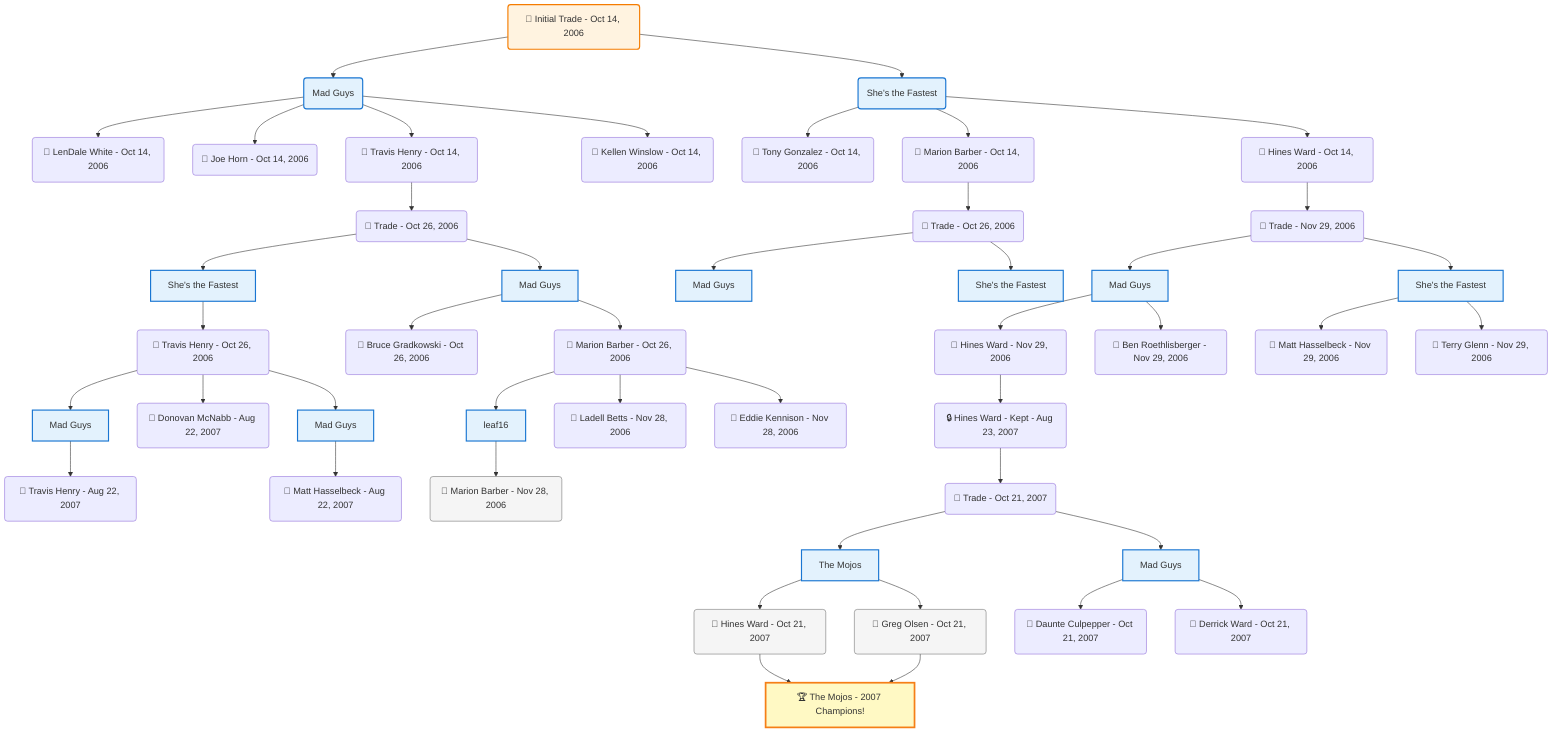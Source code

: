 flowchart TD

    TRADE_MAIN("🔄 Initial Trade - Oct 14, 2006")
    TEAM_1("Mad Guys")
    TEAM_2("She's the Fastest")
    NODE_f2a49ad0-9bef-4fd1-94ed-61651a84658b("🔄 LenDale White - Oct 14, 2006")
    NODE_318494ea-3c4e-4311-aae1-6262e1d62dd2("🔄 Tony Gonzalez - Oct 14, 2006")
    NODE_2d5e163c-cf82-4f0c-b2b0-928482ea4ad2("🔄 Joe Horn - Oct 14, 2006")
    NODE_282956be-e712-4df6-843a-9d92485c0ae4("🔄 Travis Henry - Oct 14, 2006")
    TRADE_5d3bc4a9-4882-4228-a856-7e54ae8aafc2_3("🔄 Trade - Oct 26, 2006")
    TEAM_4449259f-64af-44fd-9235-1facc0926234_4["She's the Fastest"]
    NODE_6372070f-eeba-4284-a58b-94618802e524("🔄 Travis Henry - Oct 26, 2006")
    TEAM_f5908944-6efd-40eb-af54-6c53004e0e2f_5["Mad Guys"]
    NODE_5040ed8f-9252-42e7-8404-b38608ad1d57("🔄 Travis Henry - Aug 22, 2007")
    NODE_785862b2-4564-4496-aacf-45ba6c83093f("🔄 Donovan McNabb - Aug 22, 2007")
    TEAM_f5908944-6efd-40eb-af54-6c53004e0e2f_6["Mad Guys"]
    NODE_06b4815b-97ba-4f51-8303-f5cfed55f7a3("🔄 Matt Hasselbeck - Aug 22, 2007")
    TEAM_f5908944-6efd-40eb-af54-6c53004e0e2f_7["Mad Guys"]
    NODE_48b9675f-7bae-44b9-a520-04d629791a34("🔄 Bruce Gradkowski - Oct 26, 2006")
    NODE_1977b820-e794-4826-a87e-c7ab3bffeb05("🔄 Marion Barber - Oct 26, 2006")
    TEAM_66fb98f4-89a7-45f9-893a-b41d71e6249d_8["leaf16"]
    NODE_1c0c4315-20d2-4d11-879e-89a97c598c0a("🔄 Marion Barber - Nov 28, 2006")
    NODE_df70a1a9-92be-4bc3-9bed-00ac89e4cce6("🔄 Ladell Betts - Nov 28, 2006")
    NODE_b01ecd75-3eab-4076-9ac4-9855534a2fe8("🔄 Eddie Kennison - Nov 28, 2006")
    NODE_226cc31f-fa1b-4444-9edd-d799c92a88af("🔄 Kellen Winslow - Oct 14, 2006")
    NODE_76fc29b7-369e-4798-8eac-eaa63e814539("🔄 Marion Barber - Oct 14, 2006")
    TRADE_5d3bc4a9-4882-4228-a856-7e54ae8aafc2_9("🔄 Trade - Oct 26, 2006")
    TEAM_f5908944-6efd-40eb-af54-6c53004e0e2f_10["Mad Guys"]
    TEAM_4449259f-64af-44fd-9235-1facc0926234_11["She's the Fastest"]
    NODE_fd2f47c1-8ed6-4c4d-92c5-fa95074e6f3b("🔄 Hines Ward - Oct 14, 2006")
    TRADE_06fb8c3a-33af-4b79-ab48-d50c700a376b_12("🔄 Trade - Nov 29, 2006")
    TEAM_f5908944-6efd-40eb-af54-6c53004e0e2f_13["Mad Guys"]
    NODE_bdd103d9-e937-4bd8-b04e-546096a292a3("🔄 Hines Ward - Nov 29, 2006")
    NODE_6dc4042b-a2e1-40c6-8e03-38e6cf033431("🔒 Hines Ward - Kept - Aug 23, 2007")
    TRADE_b250236a-2382-4234-a042-2fa84a81b06a_14("🔄 Trade - Oct 21, 2007")
    TEAM_bbe2d0ad-54cf-4c22-be82-b2a5f262a157_15["The Mojos"]
    NODE_a7ed07a6-5420-4b99-8ae3-52ac5f26f613("🔄 Hines Ward - Oct 21, 2007")
    CHAMP_bbe2d0ad-54cf-4c22-be82-b2a5f262a157_2007["🏆 The Mojos - 2007 Champions!"]
    NODE_d004e552-ba1f-4f47-9539-624fc836fe72("🔄 Greg Olsen - Oct 21, 2007")
    TEAM_f5908944-6efd-40eb-af54-6c53004e0e2f_16["Mad Guys"]
    NODE_cff5655f-ac9d-487f-8ed1-92e3214e7365("🔄 Daunte Culpepper - Oct 21, 2007")
    NODE_81120f5b-22bd-47e9-ab35-f04a90bb4058("🔄 Derrick Ward - Oct 21, 2007")
    NODE_58f26ffa-7c76-48c0-a511-e4ad4db00d53("🔄 Ben Roethlisberger - Nov 29, 2006")
    TEAM_4449259f-64af-44fd-9235-1facc0926234_17["She's the Fastest"]
    NODE_ba802b4a-92bf-43a5-ba4e-92405ba533ed("🔄 Matt Hasselbeck - Nov 29, 2006")
    NODE_26eb6b05-5762-4b25-8cba-d62d74e4bc48("🔄 Terry Glenn - Nov 29, 2006")

    TRADE_MAIN --> TEAM_1
    TRADE_MAIN --> TEAM_2
    TEAM_1 --> NODE_f2a49ad0-9bef-4fd1-94ed-61651a84658b
    TEAM_2 --> NODE_318494ea-3c4e-4311-aae1-6262e1d62dd2
    TEAM_1 --> NODE_2d5e163c-cf82-4f0c-b2b0-928482ea4ad2
    TEAM_1 --> NODE_282956be-e712-4df6-843a-9d92485c0ae4
    NODE_282956be-e712-4df6-843a-9d92485c0ae4 --> TRADE_5d3bc4a9-4882-4228-a856-7e54ae8aafc2_3
    TRADE_5d3bc4a9-4882-4228-a856-7e54ae8aafc2_3 --> TEAM_4449259f-64af-44fd-9235-1facc0926234_4
    TEAM_4449259f-64af-44fd-9235-1facc0926234_4 --> NODE_6372070f-eeba-4284-a58b-94618802e524
    NODE_6372070f-eeba-4284-a58b-94618802e524 --> TEAM_f5908944-6efd-40eb-af54-6c53004e0e2f_5
    TEAM_f5908944-6efd-40eb-af54-6c53004e0e2f_5 --> NODE_5040ed8f-9252-42e7-8404-b38608ad1d57
    NODE_6372070f-eeba-4284-a58b-94618802e524 --> NODE_785862b2-4564-4496-aacf-45ba6c83093f
    NODE_6372070f-eeba-4284-a58b-94618802e524 --> TEAM_f5908944-6efd-40eb-af54-6c53004e0e2f_6
    TEAM_f5908944-6efd-40eb-af54-6c53004e0e2f_6 --> NODE_06b4815b-97ba-4f51-8303-f5cfed55f7a3
    TRADE_5d3bc4a9-4882-4228-a856-7e54ae8aafc2_3 --> TEAM_f5908944-6efd-40eb-af54-6c53004e0e2f_7
    TEAM_f5908944-6efd-40eb-af54-6c53004e0e2f_7 --> NODE_48b9675f-7bae-44b9-a520-04d629791a34
    TEAM_f5908944-6efd-40eb-af54-6c53004e0e2f_7 --> NODE_1977b820-e794-4826-a87e-c7ab3bffeb05
    NODE_1977b820-e794-4826-a87e-c7ab3bffeb05 --> TEAM_66fb98f4-89a7-45f9-893a-b41d71e6249d_8
    TEAM_66fb98f4-89a7-45f9-893a-b41d71e6249d_8 --> NODE_1c0c4315-20d2-4d11-879e-89a97c598c0a
    NODE_1977b820-e794-4826-a87e-c7ab3bffeb05 --> NODE_df70a1a9-92be-4bc3-9bed-00ac89e4cce6
    NODE_1977b820-e794-4826-a87e-c7ab3bffeb05 --> NODE_b01ecd75-3eab-4076-9ac4-9855534a2fe8
    TEAM_1 --> NODE_226cc31f-fa1b-4444-9edd-d799c92a88af
    TEAM_2 --> NODE_76fc29b7-369e-4798-8eac-eaa63e814539
    NODE_76fc29b7-369e-4798-8eac-eaa63e814539 --> TRADE_5d3bc4a9-4882-4228-a856-7e54ae8aafc2_9
    TRADE_5d3bc4a9-4882-4228-a856-7e54ae8aafc2_9 --> TEAM_f5908944-6efd-40eb-af54-6c53004e0e2f_10
    TRADE_5d3bc4a9-4882-4228-a856-7e54ae8aafc2_9 --> TEAM_4449259f-64af-44fd-9235-1facc0926234_11
    TEAM_2 --> NODE_fd2f47c1-8ed6-4c4d-92c5-fa95074e6f3b
    NODE_fd2f47c1-8ed6-4c4d-92c5-fa95074e6f3b --> TRADE_06fb8c3a-33af-4b79-ab48-d50c700a376b_12
    TRADE_06fb8c3a-33af-4b79-ab48-d50c700a376b_12 --> TEAM_f5908944-6efd-40eb-af54-6c53004e0e2f_13
    TEAM_f5908944-6efd-40eb-af54-6c53004e0e2f_13 --> NODE_bdd103d9-e937-4bd8-b04e-546096a292a3
    NODE_bdd103d9-e937-4bd8-b04e-546096a292a3 --> NODE_6dc4042b-a2e1-40c6-8e03-38e6cf033431
    NODE_6dc4042b-a2e1-40c6-8e03-38e6cf033431 --> TRADE_b250236a-2382-4234-a042-2fa84a81b06a_14
    TRADE_b250236a-2382-4234-a042-2fa84a81b06a_14 --> TEAM_bbe2d0ad-54cf-4c22-be82-b2a5f262a157_15
    TEAM_bbe2d0ad-54cf-4c22-be82-b2a5f262a157_15 --> NODE_a7ed07a6-5420-4b99-8ae3-52ac5f26f613
    NODE_a7ed07a6-5420-4b99-8ae3-52ac5f26f613 --> CHAMP_bbe2d0ad-54cf-4c22-be82-b2a5f262a157_2007
    TEAM_bbe2d0ad-54cf-4c22-be82-b2a5f262a157_15 --> NODE_d004e552-ba1f-4f47-9539-624fc836fe72
    NODE_d004e552-ba1f-4f47-9539-624fc836fe72 --> CHAMP_bbe2d0ad-54cf-4c22-be82-b2a5f262a157_2007
    TRADE_b250236a-2382-4234-a042-2fa84a81b06a_14 --> TEAM_f5908944-6efd-40eb-af54-6c53004e0e2f_16
    TEAM_f5908944-6efd-40eb-af54-6c53004e0e2f_16 --> NODE_cff5655f-ac9d-487f-8ed1-92e3214e7365
    TEAM_f5908944-6efd-40eb-af54-6c53004e0e2f_16 --> NODE_81120f5b-22bd-47e9-ab35-f04a90bb4058
    TEAM_f5908944-6efd-40eb-af54-6c53004e0e2f_13 --> NODE_58f26ffa-7c76-48c0-a511-e4ad4db00d53
    TRADE_06fb8c3a-33af-4b79-ab48-d50c700a376b_12 --> TEAM_4449259f-64af-44fd-9235-1facc0926234_17
    TEAM_4449259f-64af-44fd-9235-1facc0926234_17 --> NODE_ba802b4a-92bf-43a5-ba4e-92405ba533ed
    TEAM_4449259f-64af-44fd-9235-1facc0926234_17 --> NODE_26eb6b05-5762-4b25-8cba-d62d74e4bc48

    %% Node styling
    classDef teamNode fill:#e3f2fd,stroke:#1976d2,stroke-width:2px
    classDef tradeNode fill:#fff3e0,stroke:#f57c00,stroke-width:2px
    classDef playerNode fill:#f3e5f5,stroke:#7b1fa2,stroke-width:1px
    classDef nonRootPlayerNode fill:#f5f5f5,stroke:#757575,stroke-width:1px
    classDef endNode fill:#ffebee,stroke:#c62828,stroke-width:2px
    classDef waiverNode fill:#e8f5e8,stroke:#388e3c,stroke-width:2px
    classDef championshipNode fill:#fff9c4,stroke:#f57f17,stroke-width:3px

    class TEAM_1,TEAM_2,TEAM_4449259f-64af-44fd-9235-1facc0926234_4,TEAM_f5908944-6efd-40eb-af54-6c53004e0e2f_5,TEAM_f5908944-6efd-40eb-af54-6c53004e0e2f_6,TEAM_f5908944-6efd-40eb-af54-6c53004e0e2f_7,TEAM_66fb98f4-89a7-45f9-893a-b41d71e6249d_8,TEAM_f5908944-6efd-40eb-af54-6c53004e0e2f_10,TEAM_4449259f-64af-44fd-9235-1facc0926234_11,TEAM_f5908944-6efd-40eb-af54-6c53004e0e2f_13,TEAM_bbe2d0ad-54cf-4c22-be82-b2a5f262a157_15,TEAM_f5908944-6efd-40eb-af54-6c53004e0e2f_16,TEAM_4449259f-64af-44fd-9235-1facc0926234_17 teamNode
    class CHAMP_bbe2d0ad-54cf-4c22-be82-b2a5f262a157_2007 championshipNode
    class NODE_1c0c4315-20d2-4d11-879e-89a97c598c0a,NODE_a7ed07a6-5420-4b99-8ae3-52ac5f26f613,NODE_d004e552-ba1f-4f47-9539-624fc836fe72 nonRootPlayerNode
    class TRADE_MAIN tradeNode